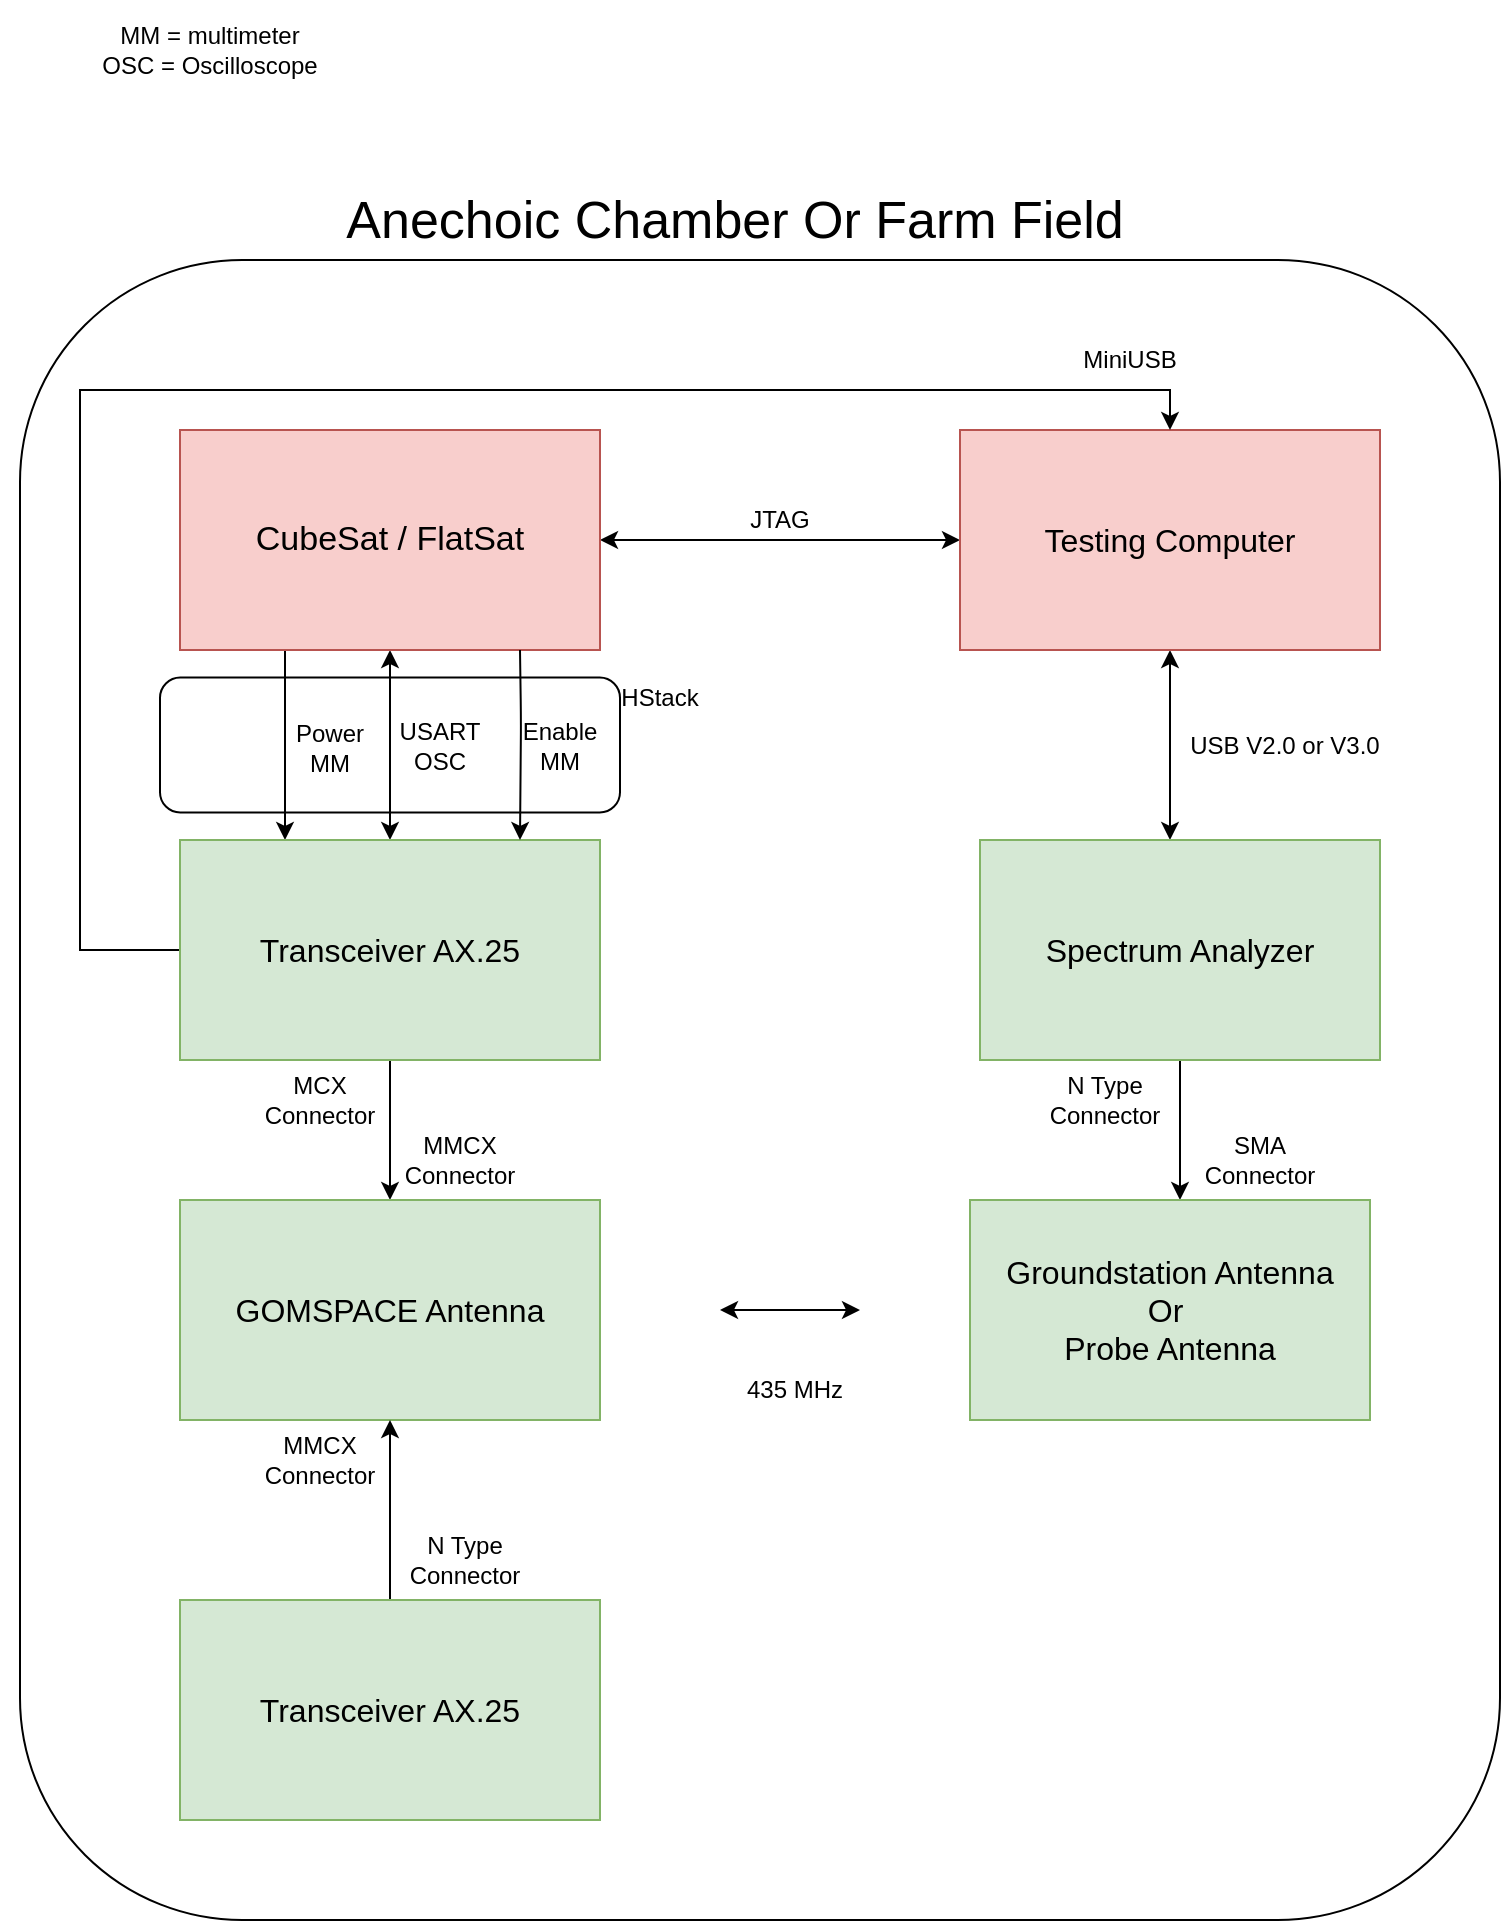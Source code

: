 <mxfile version="13.7.7" type="device"><diagram id="Jxta7XFrRizEB8zBbYNR" name="Page-1"><mxGraphModel dx="960" dy="539" grid="1" gridSize="10" guides="1" tooltips="1" connect="1" arrows="1" fold="1" page="1" pageScale="1" pageWidth="850" pageHeight="1100" math="0" shadow="0"><root><mxCell id="0"/><mxCell id="1" parent="0"/><mxCell id="HPaDjYFaPdf0RdArHX-Y-32" value="" style="rounded=1;whiteSpace=wrap;html=1;" vertex="1" parent="1"><mxGeometry x="30" y="230" width="740" height="830" as="geometry"/></mxCell><mxCell id="HPaDjYFaPdf0RdArHX-Y-11" value="" style="rounded=1;whiteSpace=wrap;html=1;" vertex="1" parent="1"><mxGeometry x="100" y="438.75" width="230" height="67.5" as="geometry"/></mxCell><mxCell id="C5wIEt5ODeZhCEJPyjF6-4" value="" style="edgeStyle=orthogonalEdgeStyle;rounded=0;orthogonalLoop=1;jettySize=auto;html=1;entryX=1;entryY=0.5;entryDx=0;entryDy=0;startArrow=classic;startFill=1;" parent="1" source="C5wIEt5ODeZhCEJPyjF6-1" target="C5wIEt5ODeZhCEJPyjF6-2" edge="1"><mxGeometry relative="1" as="geometry"><mxPoint x="420" y="370" as="targetPoint"/></mxGeometry></mxCell><mxCell id="C5wIEt5ODeZhCEJPyjF6-5" style="edgeStyle=orthogonalEdgeStyle;rounded=0;orthogonalLoop=1;jettySize=auto;html=1;startArrow=classic;startFill=1;" parent="1" source="C5wIEt5ODeZhCEJPyjF6-1" edge="1"><mxGeometry relative="1" as="geometry"><mxPoint x="605" y="520" as="targetPoint"/></mxGeometry></mxCell><mxCell id="C5wIEt5ODeZhCEJPyjF6-1" value="&lt;font style=&quot;font-size: 16px&quot;&gt;Testing Computer&lt;/font&gt;" style="rounded=0;whiteSpace=wrap;html=1;fillColor=#f8cecc;strokeColor=#b85450;" parent="1" vertex="1"><mxGeometry x="500" y="315" width="210" height="110" as="geometry"/></mxCell><mxCell id="C5wIEt5ODeZhCEJPyjF6-8" value="" style="edgeStyle=orthogonalEdgeStyle;rounded=0;orthogonalLoop=1;jettySize=auto;html=1;startArrow=classic;startFill=1;" parent="1" source="C5wIEt5ODeZhCEJPyjF6-2" target="C5wIEt5ODeZhCEJPyjF6-7" edge="1"><mxGeometry relative="1" as="geometry"/></mxCell><mxCell id="HPaDjYFaPdf0RdArHX-Y-14" style="edgeStyle=orthogonalEdgeStyle;rounded=0;orthogonalLoop=1;jettySize=auto;html=1;exitX=0.25;exitY=1;exitDx=0;exitDy=0;entryX=0.25;entryY=0;entryDx=0;entryDy=0;startArrow=none;startFill=0;" edge="1" parent="1" source="C5wIEt5ODeZhCEJPyjF6-2" target="C5wIEt5ODeZhCEJPyjF6-7"><mxGeometry relative="1" as="geometry"/></mxCell><mxCell id="C5wIEt5ODeZhCEJPyjF6-2" value="&lt;font style=&quot;font-size: 17px&quot;&gt;CubeSat / FlatSat&lt;/font&gt;" style="rounded=0;whiteSpace=wrap;html=1;fillColor=#f8cecc;strokeColor=#b85450;" parent="1" vertex="1"><mxGeometry x="110" y="315" width="210" height="110" as="geometry"/></mxCell><mxCell id="HPaDjYFaPdf0RdArHX-Y-17" style="edgeStyle=orthogonalEdgeStyle;rounded=0;orthogonalLoop=1;jettySize=auto;html=1;startArrow=none;startFill=0;entryX=0.5;entryY=0;entryDx=0;entryDy=0;" edge="1" parent="1" source="C5wIEt5ODeZhCEJPyjF6-7" target="C5wIEt5ODeZhCEJPyjF6-1"><mxGeometry relative="1" as="geometry"><mxPoint x="80" y="260" as="targetPoint"/><Array as="points"><mxPoint x="60" y="575"/><mxPoint x="60" y="295"/><mxPoint x="605" y="295"/></Array></mxGeometry></mxCell><mxCell id="HPaDjYFaPdf0RdArHX-Y-39" style="edgeStyle=orthogonalEdgeStyle;rounded=0;orthogonalLoop=1;jettySize=auto;html=1;entryX=0.5;entryY=0;entryDx=0;entryDy=0;startArrow=none;startFill=0;" edge="1" parent="1" source="C5wIEt5ODeZhCEJPyjF6-7" target="HPaDjYFaPdf0RdArHX-Y-33"><mxGeometry relative="1" as="geometry"/></mxCell><mxCell id="C5wIEt5ODeZhCEJPyjF6-7" value="&lt;font style=&quot;font-size: 16px&quot;&gt;Transceiver AX.25&lt;/font&gt;" style="rounded=0;whiteSpace=wrap;html=1;fillColor=#d5e8d4;strokeColor=#82b366;" parent="1" vertex="1"><mxGeometry x="110" y="520" width="210" height="110" as="geometry"/></mxCell><mxCell id="HPaDjYFaPdf0RdArHX-Y-29" style="edgeStyle=orthogonalEdgeStyle;rounded=0;orthogonalLoop=1;jettySize=auto;html=1;exitX=0.5;exitY=1;exitDx=0;exitDy=0;startArrow=none;startFill=0;" edge="1" parent="1" source="C5wIEt5ODeZhCEJPyjF6-6"><mxGeometry relative="1" as="geometry"><mxPoint x="610" y="700" as="targetPoint"/></mxGeometry></mxCell><mxCell id="C5wIEt5ODeZhCEJPyjF6-6" value="&lt;font style=&quot;font-size: 16px&quot;&gt;Spectrum Analyzer&lt;br&gt;&lt;/font&gt;" style="rounded=0;whiteSpace=wrap;html=1;fillColor=#d5e8d4;strokeColor=#82b366;" parent="1" vertex="1"><mxGeometry x="510" y="520" width="200" height="110" as="geometry"/></mxCell><mxCell id="C5wIEt5ODeZhCEJPyjF6-12" value="JTAG" style="text;html=1;strokeColor=none;fillColor=none;align=center;verticalAlign=middle;whiteSpace=wrap;rounded=0;" parent="1" vertex="1"><mxGeometry x="320" y="350" width="180" height="20" as="geometry"/></mxCell><mxCell id="C5wIEt5ODeZhCEJPyjF6-14" value="USB V2.0 or V3.0" style="text;html=1;strokeColor=none;fillColor=none;align=center;verticalAlign=middle;whiteSpace=wrap;rounded=0;" parent="1" vertex="1"><mxGeometry x="605" y="453.5" width="115" height="38" as="geometry"/></mxCell><mxCell id="C5wIEt5ODeZhCEJPyjF6-15" value="USART&lt;br&gt;OSC" style="text;html=1;strokeColor=none;fillColor=none;align=center;verticalAlign=middle;whiteSpace=wrap;rounded=0;" parent="1" vertex="1"><mxGeometry x="220" y="462.5" width="40" height="20" as="geometry"/></mxCell><mxCell id="HPaDjYFaPdf0RdArHX-Y-5" value="Power&lt;br&gt;MM" style="text;html=1;strokeColor=none;fillColor=none;align=center;verticalAlign=middle;whiteSpace=wrap;rounded=0;" vertex="1" parent="1"><mxGeometry x="160" y="458.75" width="50" height="31.25" as="geometry"/></mxCell><mxCell id="HPaDjYFaPdf0RdArHX-Y-7" value="" style="endArrow=classic;html=1;entryX=0.25;entryY=0;entryDx=0;entryDy=0;exitX=0.25;exitY=1;exitDx=0;exitDy=0;" edge="1" parent="1"><mxGeometry width="50" height="50" relative="1" as="geometry"><mxPoint x="280" y="425" as="sourcePoint"/><mxPoint x="280" y="520" as="targetPoint"/><Array as="points"><mxPoint x="280.5" y="460"/></Array></mxGeometry></mxCell><mxCell id="HPaDjYFaPdf0RdArHX-Y-8" value="Enable&lt;br&gt;MM" style="text;html=1;strokeColor=none;fillColor=none;align=center;verticalAlign=middle;whiteSpace=wrap;rounded=0;" vertex="1" parent="1"><mxGeometry x="280" y="462.5" width="40" height="20" as="geometry"/></mxCell><mxCell id="HPaDjYFaPdf0RdArHX-Y-13" value="HStack" style="text;html=1;strokeColor=none;fillColor=none;align=center;verticalAlign=middle;whiteSpace=wrap;rounded=0;" vertex="1" parent="1"><mxGeometry x="330" y="438.75" width="40" height="20" as="geometry"/></mxCell><mxCell id="HPaDjYFaPdf0RdArHX-Y-15" value="MCX Connector" style="text;html=1;strokeColor=none;fillColor=none;align=center;verticalAlign=middle;whiteSpace=wrap;rounded=0;" vertex="1" parent="1"><mxGeometry x="160" y="640" width="40" height="20" as="geometry"/></mxCell><mxCell id="HPaDjYFaPdf0RdArHX-Y-16" value="SMA Connector" style="text;html=1;strokeColor=none;fillColor=none;align=center;verticalAlign=middle;whiteSpace=wrap;rounded=0;" vertex="1" parent="1"><mxGeometry x="630" y="670" width="40" height="20" as="geometry"/></mxCell><mxCell id="HPaDjYFaPdf0RdArHX-Y-18" value="MiniUSB" style="text;html=1;strokeColor=none;fillColor=none;align=center;verticalAlign=middle;whiteSpace=wrap;rounded=0;" vertex="1" parent="1"><mxGeometry x="565" y="270" width="40" height="20" as="geometry"/></mxCell><mxCell id="HPaDjYFaPdf0RdArHX-Y-21" value="MM = multimeter&lt;br&gt;OSC = Oscilloscope" style="text;html=1;strokeColor=none;fillColor=none;align=center;verticalAlign=middle;whiteSpace=wrap;rounded=0;" vertex="1" parent="1"><mxGeometry x="20" y="100" width="210" height="50" as="geometry"/></mxCell><mxCell id="HPaDjYFaPdf0RdArHX-Y-26" style="edgeStyle=orthogonalEdgeStyle;rounded=0;orthogonalLoop=1;jettySize=auto;html=1;exitX=0.5;exitY=1;exitDx=0;exitDy=0;startArrow=none;startFill=0;" edge="1" parent="1" source="HPaDjYFaPdf0RdArHX-Y-16" target="HPaDjYFaPdf0RdArHX-Y-16"><mxGeometry relative="1" as="geometry"/></mxCell><mxCell id="HPaDjYFaPdf0RdArHX-Y-33" value="&lt;font style=&quot;font-size: 16px&quot;&gt;GOMSPACE Antenna&lt;/font&gt;" style="rounded=0;whiteSpace=wrap;html=1;fillColor=#d5e8d4;strokeColor=#82b366;" vertex="1" parent="1"><mxGeometry x="110" y="700" width="210" height="110" as="geometry"/></mxCell><mxCell id="HPaDjYFaPdf0RdArHX-Y-35" value="&lt;font style=&quot;font-size: 16px&quot;&gt;Groundstation Antenna&lt;br&gt;Or&amp;nbsp;&lt;br&gt;Probe Antenna&lt;br&gt;&lt;/font&gt;" style="rounded=0;whiteSpace=wrap;html=1;fillColor=#d5e8d4;strokeColor=#82b366;" vertex="1" parent="1"><mxGeometry x="505" y="700" width="200" height="110" as="geometry"/></mxCell><mxCell id="HPaDjYFaPdf0RdArHX-Y-37" value="MMCX Connector" style="text;html=1;strokeColor=none;fillColor=none;align=center;verticalAlign=middle;whiteSpace=wrap;rounded=0;" vertex="1" parent="1"><mxGeometry x="230" y="670" width="40" height="20" as="geometry"/></mxCell><mxCell id="HPaDjYFaPdf0RdArHX-Y-42" value="N Type Connector" style="text;html=1;strokeColor=none;fillColor=none;align=center;verticalAlign=middle;whiteSpace=wrap;rounded=0;" vertex="1" parent="1"><mxGeometry x="540" y="640" width="65" height="20" as="geometry"/></mxCell><mxCell id="HPaDjYFaPdf0RdArHX-Y-45" style="edgeStyle=orthogonalEdgeStyle;rounded=0;orthogonalLoop=1;jettySize=auto;html=1;entryX=0.5;entryY=1;entryDx=0;entryDy=0;startArrow=none;startFill=0;" edge="1" parent="1" source="HPaDjYFaPdf0RdArHX-Y-44" target="HPaDjYFaPdf0RdArHX-Y-33"><mxGeometry relative="1" as="geometry"/></mxCell><mxCell id="HPaDjYFaPdf0RdArHX-Y-44" value="&lt;font style=&quot;font-size: 16px&quot;&gt;Transceiver AX.25&lt;/font&gt;" style="rounded=0;whiteSpace=wrap;html=1;fillColor=#d5e8d4;strokeColor=#82b366;" vertex="1" parent="1"><mxGeometry x="110" y="900" width="210" height="110" as="geometry"/></mxCell><mxCell id="HPaDjYFaPdf0RdArHX-Y-46" value="N Type Connector" style="text;html=1;strokeColor=none;fillColor=none;align=center;verticalAlign=middle;whiteSpace=wrap;rounded=0;" vertex="1" parent="1"><mxGeometry x="220" y="870" width="65" height="20" as="geometry"/></mxCell><mxCell id="HPaDjYFaPdf0RdArHX-Y-47" value="MMCX Connector" style="text;html=1;strokeColor=none;fillColor=none;align=center;verticalAlign=middle;whiteSpace=wrap;rounded=0;" vertex="1" parent="1"><mxGeometry x="160" y="820" width="40" height="20" as="geometry"/></mxCell><mxCell id="HPaDjYFaPdf0RdArHX-Y-48" value="&lt;font style=&quot;font-size: 26px&quot;&gt;Anechoic Chamber Or Farm Field&lt;/font&gt;" style="text;html=1;strokeColor=none;fillColor=none;align=center;verticalAlign=middle;whiteSpace=wrap;rounded=0;" vertex="1" parent="1"><mxGeometry x="160" y="200" width="455" height="20" as="geometry"/></mxCell><mxCell id="HPaDjYFaPdf0RdArHX-Y-49" value="" style="shape=image;html=1;verticalAlign=top;verticalLabelPosition=bottom;labelBackgroundColor=#ffffff;imageAspect=0;aspect=fixed;image=https://cdn1.iconfinder.com/data/icons/ios-11-glyphs/30/radio_waves-128.png" vertex="1" parent="1"><mxGeometry x="330" y="730" width="50" height="50" as="geometry"/></mxCell><mxCell id="HPaDjYFaPdf0RdArHX-Y-50" style="edgeStyle=orthogonalEdgeStyle;rounded=0;orthogonalLoop=1;jettySize=auto;html=1;startArrow=classic;startFill=1;entryX=1;entryY=0.5;entryDx=0;entryDy=0;" edge="1" parent="1" source="HPaDjYFaPdf0RdArHX-Y-51" target="HPaDjYFaPdf0RdArHX-Y-49"><mxGeometry relative="1" as="geometry"><mxPoint x="320" y="805" as="targetPoint"/></mxGeometry></mxCell><mxCell id="HPaDjYFaPdf0RdArHX-Y-51" value="" style="shape=image;html=1;verticalAlign=top;verticalLabelPosition=bottom;labelBackgroundColor=#ffffff;imageAspect=0;aspect=fixed;image=https://cdn1.iconfinder.com/data/icons/ios-11-glyphs/30/radio_waves-128.png" vertex="1" parent="1"><mxGeometry x="450" y="730" width="50" height="50" as="geometry"/></mxCell><mxCell id="HPaDjYFaPdf0RdArHX-Y-52" value="435 MHz" style="text;html=1;strokeColor=none;fillColor=none;align=center;verticalAlign=middle;whiteSpace=wrap;rounded=0;" vertex="1" parent="1"><mxGeometry x="370" y="770" width="95" height="50" as="geometry"/></mxCell></root></mxGraphModel></diagram></mxfile>